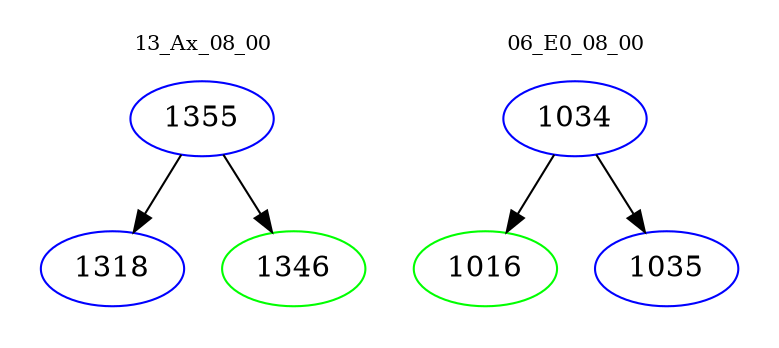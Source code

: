 digraph{
subgraph cluster_0 {
color = white
label = "13_Ax_08_00";
fontsize=10;
T0_1355 [label="1355", color="blue"]
T0_1355 -> T0_1318 [color="black"]
T0_1318 [label="1318", color="blue"]
T0_1355 -> T0_1346 [color="black"]
T0_1346 [label="1346", color="green"]
}
subgraph cluster_1 {
color = white
label = "06_E0_08_00";
fontsize=10;
T1_1034 [label="1034", color="blue"]
T1_1034 -> T1_1016 [color="black"]
T1_1016 [label="1016", color="green"]
T1_1034 -> T1_1035 [color="black"]
T1_1035 [label="1035", color="blue"]
}
}
